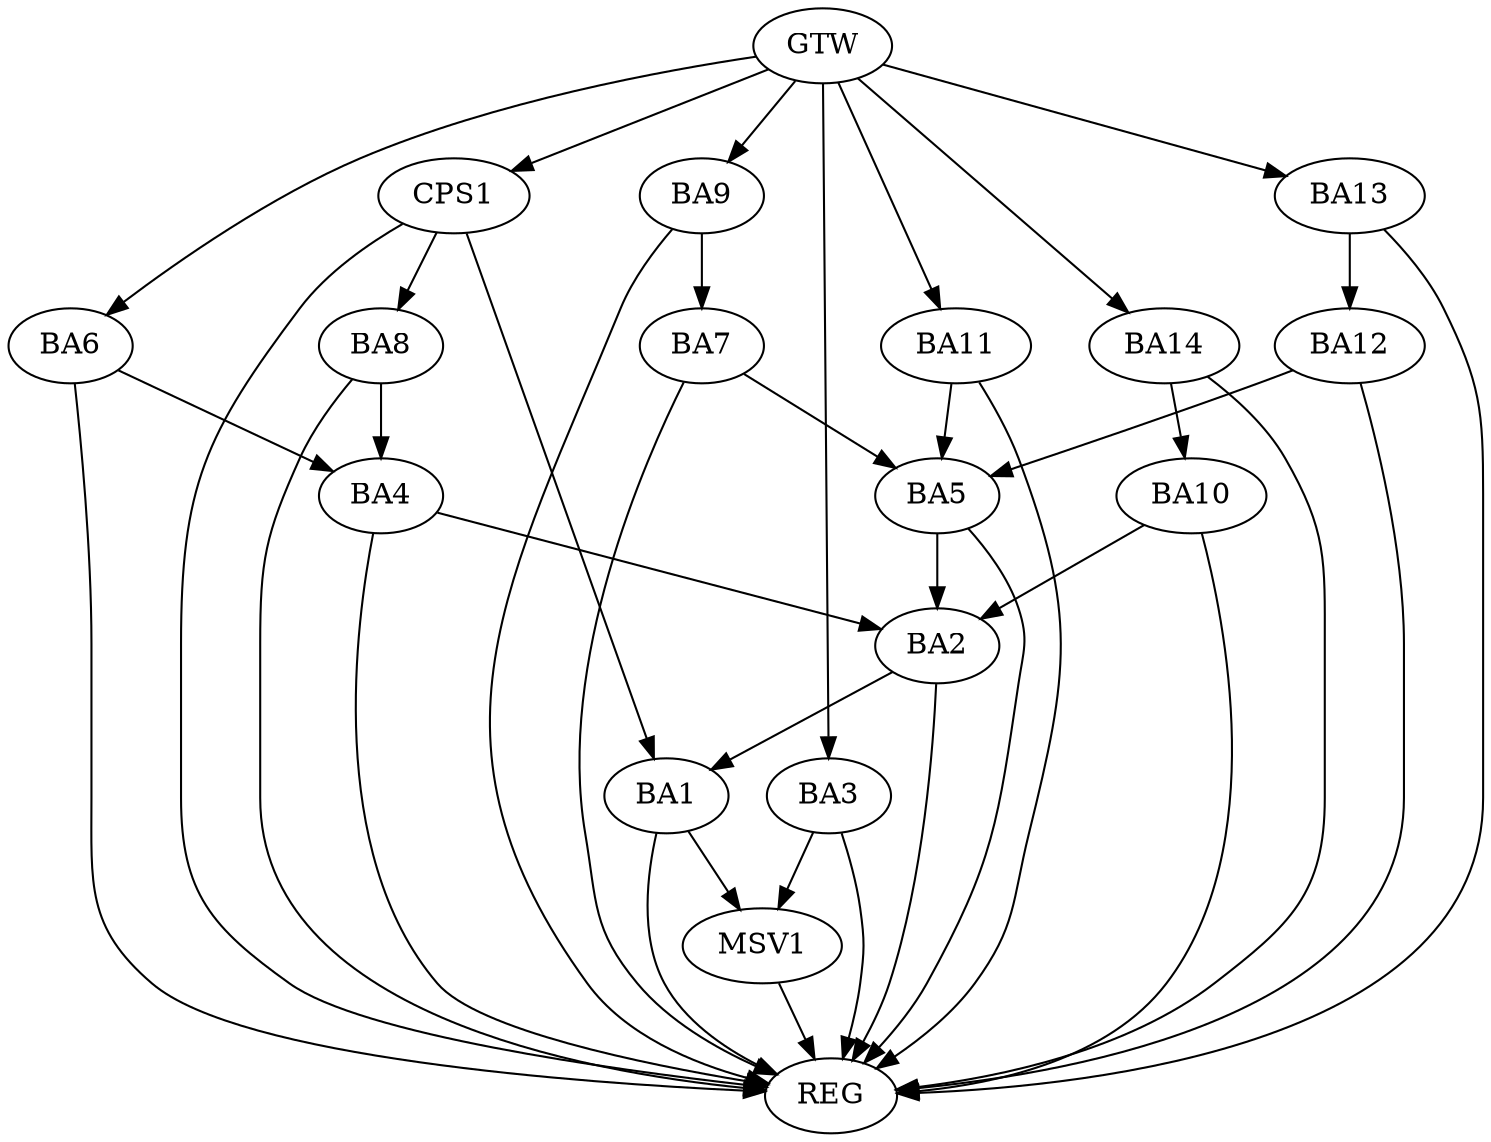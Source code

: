 strict digraph G {
  BA1 [ label="BA1" ];
  BA2 [ label="BA2" ];
  BA3 [ label="BA3" ];
  BA4 [ label="BA4" ];
  BA5 [ label="BA5" ];
  BA6 [ label="BA6" ];
  BA7 [ label="BA7" ];
  BA8 [ label="BA8" ];
  BA9 [ label="BA9" ];
  BA10 [ label="BA10" ];
  BA11 [ label="BA11" ];
  BA12 [ label="BA12" ];
  BA13 [ label="BA13" ];
  BA14 [ label="BA14" ];
  CPS1 [ label="CPS1" ];
  GTW [ label="GTW" ];
  REG [ label="REG" ];
  MSV1 [ label="MSV1" ];
  BA2 -> BA1;
  BA4 -> BA2;
  BA5 -> BA2;
  BA6 -> BA4;
  BA7 -> BA5;
  BA8 -> BA4;
  BA9 -> BA7;
  BA10 -> BA2;
  BA11 -> BA5;
  BA12 -> BA5;
  BA13 -> BA12;
  BA14 -> BA10;
  CPS1 -> BA1;
  CPS1 -> BA8;
  GTW -> BA3;
  GTW -> BA6;
  GTW -> BA9;
  GTW -> BA11;
  GTW -> BA13;
  GTW -> BA14;
  GTW -> CPS1;
  BA1 -> REG;
  BA2 -> REG;
  BA3 -> REG;
  BA4 -> REG;
  BA5 -> REG;
  BA6 -> REG;
  BA7 -> REG;
  BA8 -> REG;
  BA9 -> REG;
  BA10 -> REG;
  BA11 -> REG;
  BA12 -> REG;
  BA13 -> REG;
  BA14 -> REG;
  CPS1 -> REG;
  BA1 -> MSV1;
  BA3 -> MSV1;
  MSV1 -> REG;
}
